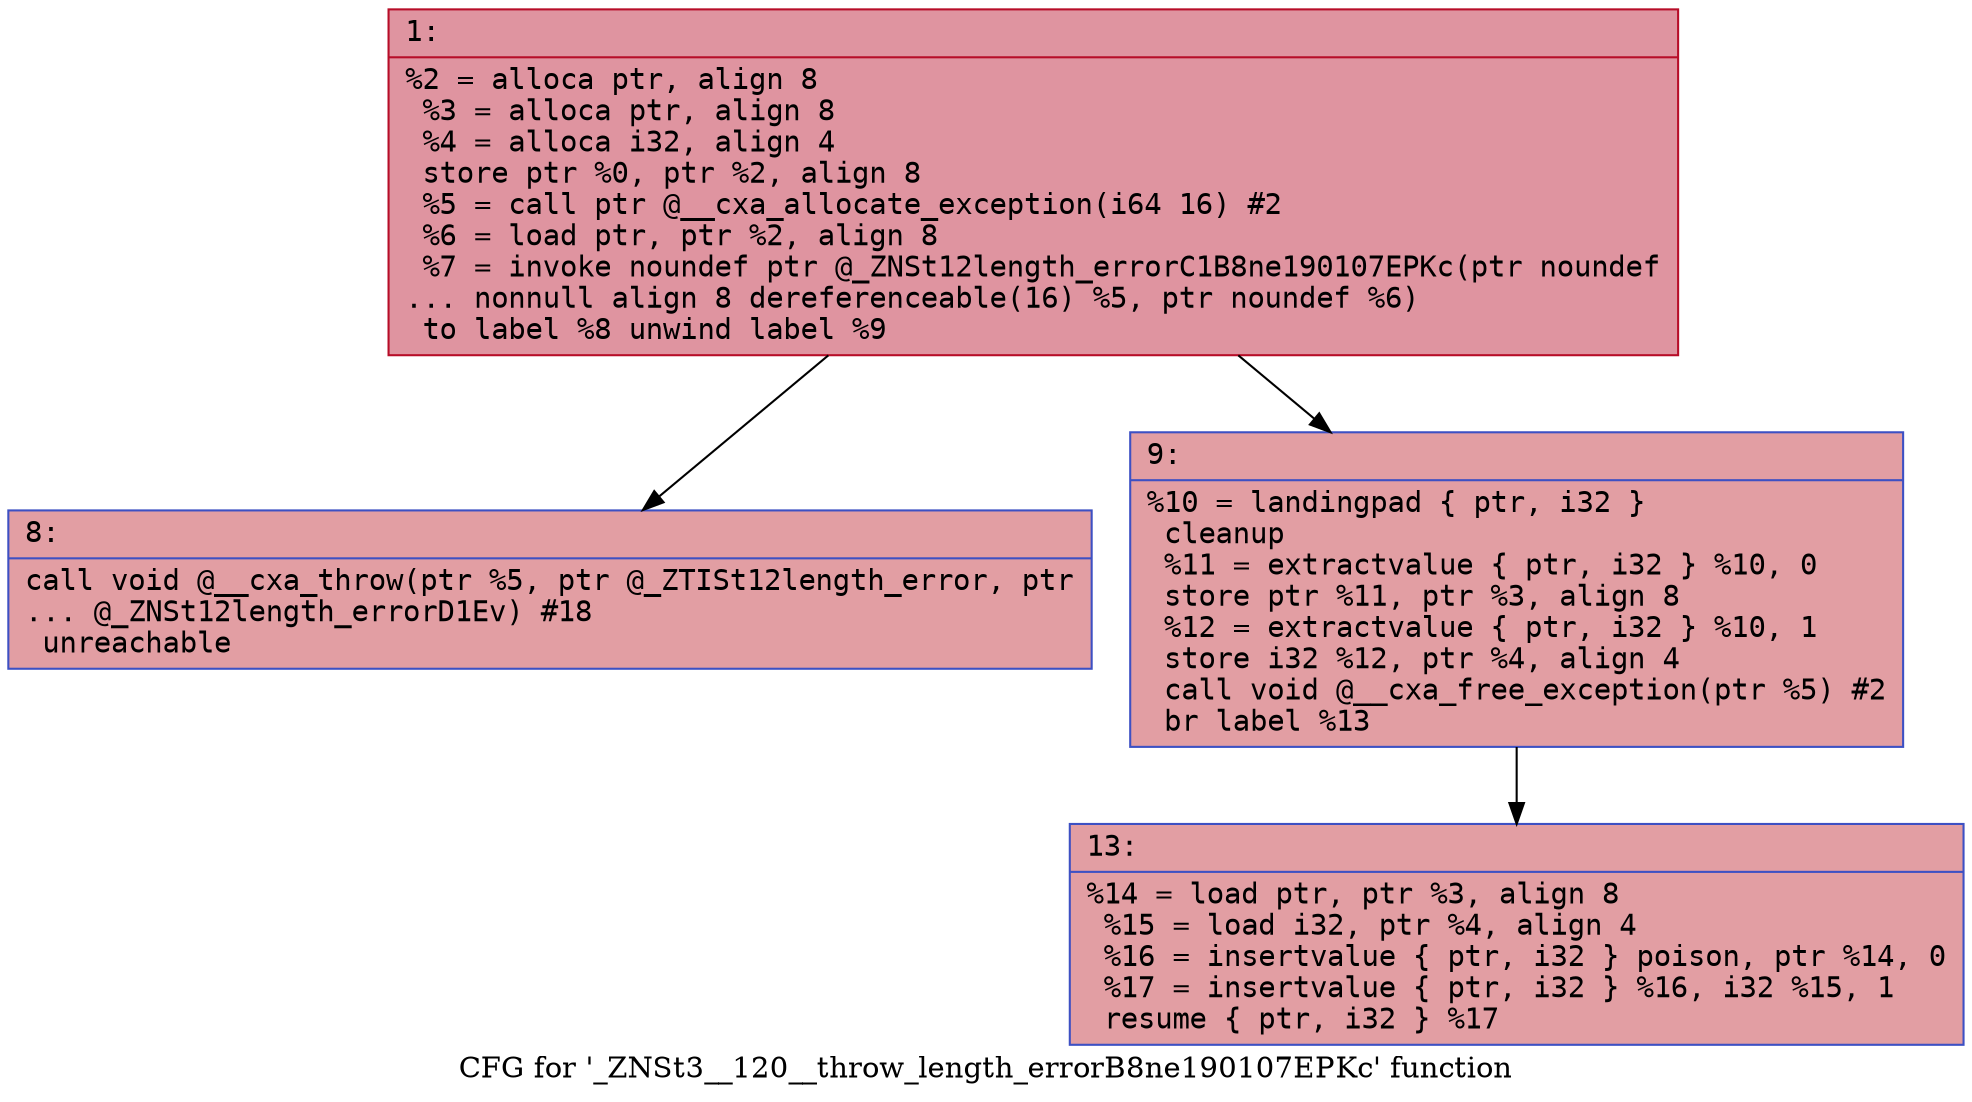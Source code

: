 digraph "CFG for '_ZNSt3__120__throw_length_errorB8ne190107EPKc' function" {
	label="CFG for '_ZNSt3__120__throw_length_errorB8ne190107EPKc' function";

	Node0x6000005c0d70 [shape=record,color="#b70d28ff", style=filled, fillcolor="#b70d2870" fontname="Courier",label="{1:\l|  %2 = alloca ptr, align 8\l  %3 = alloca ptr, align 8\l  %4 = alloca i32, align 4\l  store ptr %0, ptr %2, align 8\l  %5 = call ptr @__cxa_allocate_exception(i64 16) #2\l  %6 = load ptr, ptr %2, align 8\l  %7 = invoke noundef ptr @_ZNSt12length_errorC1B8ne190107EPKc(ptr noundef\l... nonnull align 8 dereferenceable(16) %5, ptr noundef %6)\l          to label %8 unwind label %9\l}"];
	Node0x6000005c0d70 -> Node0x6000005c0dc0[tooltip="1 -> 8\nProbability 50.00%" ];
	Node0x6000005c0d70 -> Node0x6000005c0e10[tooltip="1 -> 9\nProbability 50.00%" ];
	Node0x6000005c0dc0 [shape=record,color="#3d50c3ff", style=filled, fillcolor="#be242e70" fontname="Courier",label="{8:\l|  call void @__cxa_throw(ptr %5, ptr @_ZTISt12length_error, ptr\l... @_ZNSt12length_errorD1Ev) #18\l  unreachable\l}"];
	Node0x6000005c0e10 [shape=record,color="#3d50c3ff", style=filled, fillcolor="#be242e70" fontname="Courier",label="{9:\l|  %10 = landingpad \{ ptr, i32 \}\l          cleanup\l  %11 = extractvalue \{ ptr, i32 \} %10, 0\l  store ptr %11, ptr %3, align 8\l  %12 = extractvalue \{ ptr, i32 \} %10, 1\l  store i32 %12, ptr %4, align 4\l  call void @__cxa_free_exception(ptr %5) #2\l  br label %13\l}"];
	Node0x6000005c0e10 -> Node0x6000005c0e60[tooltip="9 -> 13\nProbability 100.00%" ];
	Node0x6000005c0e60 [shape=record,color="#3d50c3ff", style=filled, fillcolor="#be242e70" fontname="Courier",label="{13:\l|  %14 = load ptr, ptr %3, align 8\l  %15 = load i32, ptr %4, align 4\l  %16 = insertvalue \{ ptr, i32 \} poison, ptr %14, 0\l  %17 = insertvalue \{ ptr, i32 \} %16, i32 %15, 1\l  resume \{ ptr, i32 \} %17\l}"];
}
